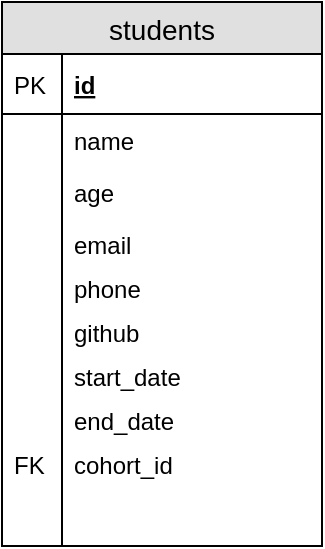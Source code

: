 <mxfile version="12.9.5" type="github"><diagram id="MSpPBdfpxmpyzMuRuWER" name="Page-1"><mxGraphModel dx="1166" dy="721" grid="1" gridSize="10" guides="1" tooltips="1" connect="1" arrows="1" fold="1" page="1" pageScale="1" pageWidth="850" pageHeight="1100" math="0" shadow="0"><root><mxCell id="0"/><mxCell id="1" parent="0"/><mxCell id="wQIJvGqNToAQvje6TEHj-7" value="students" style="swimlane;fontStyle=0;childLayout=stackLayout;horizontal=1;startSize=26;fillColor=#e0e0e0;horizontalStack=0;resizeParent=1;resizeParentMax=0;resizeLast=0;collapsible=1;marginBottom=0;swimlaneFillColor=#ffffff;align=center;fontSize=14;" vertex="1" parent="1"><mxGeometry x="340" y="230" width="160" height="272" as="geometry"><mxRectangle x="320" y="210" width="90" height="26" as="alternateBounds"/></mxGeometry></mxCell><mxCell id="wQIJvGqNToAQvje6TEHj-8" value="id" style="shape=partialRectangle;top=0;left=0;right=0;bottom=1;align=left;verticalAlign=middle;fillColor=none;spacingLeft=34;spacingRight=4;overflow=hidden;rotatable=0;points=[[0,0.5],[1,0.5]];portConstraint=eastwest;dropTarget=0;fontStyle=5;fontSize=12;" vertex="1" parent="wQIJvGqNToAQvje6TEHj-7"><mxGeometry y="26" width="160" height="30" as="geometry"/></mxCell><mxCell id="wQIJvGqNToAQvje6TEHj-9" value="PK" style="shape=partialRectangle;top=0;left=0;bottom=0;fillColor=none;align=left;verticalAlign=middle;spacingLeft=4;spacingRight=4;overflow=hidden;rotatable=0;points=[];portConstraint=eastwest;part=1;fontSize=12;" vertex="1" connectable="0" parent="wQIJvGqNToAQvje6TEHj-8"><mxGeometry width="30" height="30" as="geometry"/></mxCell><mxCell id="wQIJvGqNToAQvje6TEHj-10" value="name" style="shape=partialRectangle;top=0;left=0;right=0;bottom=0;align=left;verticalAlign=top;fillColor=none;spacingLeft=34;spacingRight=4;overflow=hidden;rotatable=0;points=[[0,0.5],[1,0.5]];portConstraint=eastwest;dropTarget=0;fontSize=12;" vertex="1" parent="wQIJvGqNToAQvje6TEHj-7"><mxGeometry y="56" width="160" height="26" as="geometry"/></mxCell><mxCell id="wQIJvGqNToAQvje6TEHj-11" value="" style="shape=partialRectangle;top=0;left=0;bottom=0;fillColor=none;align=left;verticalAlign=top;spacingLeft=4;spacingRight=4;overflow=hidden;rotatable=0;points=[];portConstraint=eastwest;part=1;fontSize=12;" vertex="1" connectable="0" parent="wQIJvGqNToAQvje6TEHj-10"><mxGeometry width="30" height="26" as="geometry"/></mxCell><mxCell id="wQIJvGqNToAQvje6TEHj-12" value="age" style="shape=partialRectangle;top=0;left=0;right=0;bottom=0;align=left;verticalAlign=top;fillColor=none;spacingLeft=34;spacingRight=4;overflow=hidden;rotatable=0;points=[[0,0.5],[1,0.5]];portConstraint=eastwest;dropTarget=0;fontSize=12;" vertex="1" parent="wQIJvGqNToAQvje6TEHj-7"><mxGeometry y="82" width="160" height="26" as="geometry"/></mxCell><mxCell id="wQIJvGqNToAQvje6TEHj-13" value="" style="shape=partialRectangle;top=0;left=0;bottom=0;fillColor=none;align=left;verticalAlign=top;spacingLeft=4;spacingRight=4;overflow=hidden;rotatable=0;points=[];portConstraint=eastwest;part=1;fontSize=12;" vertex="1" connectable="0" parent="wQIJvGqNToAQvje6TEHj-12"><mxGeometry width="30" height="26" as="geometry"/></mxCell><mxCell id="wQIJvGqNToAQvje6TEHj-14" value="email" style="shape=partialRectangle;top=0;left=0;right=0;bottom=0;align=left;verticalAlign=top;fillColor=none;spacingLeft=34;spacingRight=4;overflow=hidden;rotatable=0;points=[[0,0.5],[1,0.5]];portConstraint=eastwest;dropTarget=0;fontSize=12;" vertex="1" parent="wQIJvGqNToAQvje6TEHj-7"><mxGeometry y="108" width="160" height="22" as="geometry"/></mxCell><mxCell id="wQIJvGqNToAQvje6TEHj-15" value="" style="shape=partialRectangle;top=0;left=0;bottom=0;fillColor=none;align=left;verticalAlign=top;spacingLeft=4;spacingRight=4;overflow=hidden;rotatable=0;points=[];portConstraint=eastwest;part=1;fontSize=12;" vertex="1" connectable="0" parent="wQIJvGqNToAQvje6TEHj-14"><mxGeometry width="30" height="22" as="geometry"/></mxCell><mxCell id="wQIJvGqNToAQvje6TEHj-24" value="phone" style="shape=partialRectangle;top=0;left=0;right=0;bottom=0;align=left;verticalAlign=top;fillColor=none;spacingLeft=34;spacingRight=4;overflow=hidden;rotatable=0;points=[[0,0.5],[1,0.5]];portConstraint=eastwest;dropTarget=0;fontSize=12;" vertex="1" parent="wQIJvGqNToAQvje6TEHj-7"><mxGeometry y="130" width="160" height="22" as="geometry"/></mxCell><mxCell id="wQIJvGqNToAQvje6TEHj-25" value="" style="shape=partialRectangle;top=0;left=0;bottom=0;fillColor=none;align=left;verticalAlign=top;spacingLeft=4;spacingRight=4;overflow=hidden;rotatable=0;points=[];portConstraint=eastwest;part=1;fontSize=12;" vertex="1" connectable="0" parent="wQIJvGqNToAQvje6TEHj-24"><mxGeometry width="30" height="22" as="geometry"/></mxCell><mxCell id="wQIJvGqNToAQvje6TEHj-22" value="github" style="shape=partialRectangle;top=0;left=0;right=0;bottom=0;align=left;verticalAlign=top;fillColor=none;spacingLeft=34;spacingRight=4;overflow=hidden;rotatable=0;points=[[0,0.5],[1,0.5]];portConstraint=eastwest;dropTarget=0;fontSize=12;" vertex="1" parent="wQIJvGqNToAQvje6TEHj-7"><mxGeometry y="152" width="160" height="22" as="geometry"/></mxCell><mxCell id="wQIJvGqNToAQvje6TEHj-23" value="" style="shape=partialRectangle;top=0;left=0;bottom=0;fillColor=none;align=left;verticalAlign=top;spacingLeft=4;spacingRight=4;overflow=hidden;rotatable=0;points=[];portConstraint=eastwest;part=1;fontSize=12;" vertex="1" connectable="0" parent="wQIJvGqNToAQvje6TEHj-22"><mxGeometry width="30" height="22" as="geometry"/></mxCell><mxCell id="wQIJvGqNToAQvje6TEHj-20" value="start_date" style="shape=partialRectangle;top=0;left=0;right=0;bottom=0;align=left;verticalAlign=top;fillColor=none;spacingLeft=34;spacingRight=4;overflow=hidden;rotatable=0;points=[[0,0.5],[1,0.5]];portConstraint=eastwest;dropTarget=0;fontSize=12;" vertex="1" parent="wQIJvGqNToAQvje6TEHj-7"><mxGeometry y="174" width="160" height="22" as="geometry"/></mxCell><mxCell id="wQIJvGqNToAQvje6TEHj-21" value="" style="shape=partialRectangle;top=0;left=0;bottom=0;fillColor=none;align=left;verticalAlign=top;spacingLeft=4;spacingRight=4;overflow=hidden;rotatable=0;points=[];portConstraint=eastwest;part=1;fontSize=12;" vertex="1" connectable="0" parent="wQIJvGqNToAQvje6TEHj-20"><mxGeometry width="30" height="22" as="geometry"/></mxCell><mxCell id="wQIJvGqNToAQvje6TEHj-26" value="end_date" style="shape=partialRectangle;top=0;left=0;right=0;bottom=0;align=left;verticalAlign=top;fillColor=none;spacingLeft=34;spacingRight=4;overflow=hidden;rotatable=0;points=[[0,0.5],[1,0.5]];portConstraint=eastwest;dropTarget=0;fontSize=12;" vertex="1" parent="wQIJvGqNToAQvje6TEHj-7"><mxGeometry y="196" width="160" height="22" as="geometry"/></mxCell><mxCell id="wQIJvGqNToAQvje6TEHj-27" value="" style="shape=partialRectangle;top=0;left=0;bottom=0;fillColor=none;align=left;verticalAlign=top;spacingLeft=4;spacingRight=4;overflow=hidden;rotatable=0;points=[];portConstraint=eastwest;part=1;fontSize=12;" vertex="1" connectable="0" parent="wQIJvGqNToAQvje6TEHj-26"><mxGeometry width="30" height="22" as="geometry"/></mxCell><mxCell id="wQIJvGqNToAQvje6TEHj-28" value="cohort_id" style="shape=partialRectangle;top=0;left=0;right=0;bottom=0;align=left;verticalAlign=top;fillColor=none;spacingLeft=34;spacingRight=4;overflow=hidden;rotatable=0;points=[[0,0.5],[1,0.5]];portConstraint=eastwest;dropTarget=0;fontSize=12;" vertex="1" parent="wQIJvGqNToAQvje6TEHj-7"><mxGeometry y="218" width="160" height="22" as="geometry"/></mxCell><mxCell id="wQIJvGqNToAQvje6TEHj-29" value="FK" style="shape=partialRectangle;top=0;left=0;bottom=0;fillColor=none;align=left;verticalAlign=top;spacingLeft=4;spacingRight=4;overflow=hidden;rotatable=0;points=[];portConstraint=eastwest;part=1;fontSize=12;" vertex="1" connectable="0" parent="wQIJvGqNToAQvje6TEHj-28"><mxGeometry width="30" height="22" as="geometry"/></mxCell><mxCell id="wQIJvGqNToAQvje6TEHj-18" value="" style="shape=partialRectangle;top=0;left=0;right=0;bottom=0;align=left;verticalAlign=top;fillColor=none;spacingLeft=34;spacingRight=4;overflow=hidden;rotatable=0;points=[[0,0.5],[1,0.5]];portConstraint=eastwest;dropTarget=0;fontSize=12;" vertex="1" parent="wQIJvGqNToAQvje6TEHj-7"><mxGeometry y="240" width="160" height="22" as="geometry"/></mxCell><mxCell id="wQIJvGqNToAQvje6TEHj-19" value="" style="shape=partialRectangle;top=0;left=0;bottom=0;fillColor=none;align=left;verticalAlign=top;spacingLeft=4;spacingRight=4;overflow=hidden;rotatable=0;points=[];portConstraint=eastwest;part=1;fontSize=12;" vertex="1" connectable="0" parent="wQIJvGqNToAQvje6TEHj-18"><mxGeometry width="30" height="22" as="geometry"/></mxCell><mxCell id="wQIJvGqNToAQvje6TEHj-16" value="" style="shape=partialRectangle;top=0;left=0;right=0;bottom=0;align=left;verticalAlign=top;fillColor=none;spacingLeft=34;spacingRight=4;overflow=hidden;rotatable=0;points=[[0,0.5],[1,0.5]];portConstraint=eastwest;dropTarget=0;fontSize=12;" vertex="1" parent="wQIJvGqNToAQvje6TEHj-7"><mxGeometry y="262" width="160" height="10" as="geometry"/></mxCell><mxCell id="wQIJvGqNToAQvje6TEHj-17" value="" style="shape=partialRectangle;top=0;left=0;bottom=0;fillColor=none;align=left;verticalAlign=top;spacingLeft=4;spacingRight=4;overflow=hidden;rotatable=0;points=[];portConstraint=eastwest;part=1;fontSize=12;" vertex="1" connectable="0" parent="wQIJvGqNToAQvje6TEHj-16"><mxGeometry width="30" height="10" as="geometry"/></mxCell></root></mxGraphModel></diagram></mxfile>
